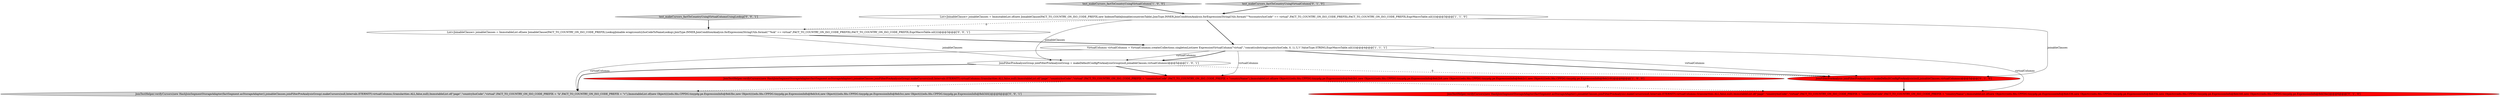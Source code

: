 digraph {
9 [style = filled, label = "List<JoinableClause> joinableClauses = ImmutableList.of(new JoinableClause(FACT_TO_COUNTRY_ON_ISO_CODE_PREFIX,LookupJoinable.wrap(countryIsoCodeToNameLookup),JoinType.INNER,JoinConditionAnalysis.forExpression(StringUtils.format(\"\"%sk\" == virtual\",FACT_TO_COUNTRY_ON_ISO_CODE_PREFIX),FACT_TO_COUNTRY_ON_ISO_CODE_PREFIX,ExprMacroTable.nil())))@@@3@@@['0', '0', '1']", fillcolor = white, shape = ellipse image = "AAA0AAABBB3BBB"];
5 [style = filled, label = "JoinFilterPreAnalysis joinFilterPreAnalysis = makeDefaultConfigPreAnalysis(null,joinableClauses,virtualColumns)@@@5@@@['0', '1', '0']", fillcolor = red, shape = ellipse image = "AAA1AAABBB2BBB"];
0 [style = filled, label = "test_makeCursors_factToCountryUsingVirtualColumn['1', '0', '0']", fillcolor = lightgray, shape = diamond image = "AAA0AAABBB1BBB"];
1 [style = filled, label = "List<JoinableClause> joinableClauses = ImmutableList.of(new JoinableClause(FACT_TO_COUNTRY_ON_ISO_CODE_PREFIX,new IndexedTableJoinable(countriesTable),JoinType.INNER,JoinConditionAnalysis.forExpression(StringUtils.format(\"\"%scountryIsoCode\" == virtual\",FACT_TO_COUNTRY_ON_ISO_CODE_PREFIX),FACT_TO_COUNTRY_ON_ISO_CODE_PREFIX,ExprMacroTable.nil())))@@@3@@@['1', '1', '0']", fillcolor = white, shape = ellipse image = "AAA0AAABBB1BBB"];
4 [style = filled, label = "VirtualColumns virtualColumns = VirtualColumns.create(Collections.singletonList(new ExpressionVirtualColumn(\"virtual\",\"concat(substring(countryIsoCode, 0, 1),'L')\",ValueType.STRING,ExprMacroTable.nil())))@@@4@@@['1', '1', '1']", fillcolor = white, shape = ellipse image = "AAA0AAABBB1BBB"];
8 [style = filled, label = "JoinTestHelper.verifyCursors(new HashJoinSegmentStorageAdapter(factSegment.asStorageAdapter(),joinableClauses,joinFilterPreAnalysisGroup).makeCursors(null,Intervals.ETERNITY,virtualColumns,Granularities.ALL,false,null),ImmutableList.of(\"page\",\"countryIsoCode\",\"virtual\",FACT_TO_COUNTRY_ON_ISO_CODE_PREFIX + \"k\",FACT_TO_COUNTRY_ON_ISO_CODE_PREFIX + \"v\"),ImmutableList.of(new Object((((edu.fdu.CPPDG.tinypdg.pe.ExpressionInfo@8eb3bc,new Object((((edu.fdu.CPPDG.tinypdg.pe.ExpressionInfo@8eb3c4,new Object((((edu.fdu.CPPDG.tinypdg.pe.ExpressionInfo@8eb3cc,new Object((((edu.fdu.CPPDG.tinypdg.pe.ExpressionInfo@8eb3d4))@@@6@@@['0', '0', '1']", fillcolor = lightgray, shape = ellipse image = "AAA0AAABBB3BBB"];
3 [style = filled, label = "JoinTestHelper.verifyCursors(new HashJoinSegmentStorageAdapter(factSegment.asStorageAdapter(),joinableClauses,joinFilterPreAnalysisGroup).makeCursors(null,Intervals.ETERNITY,virtualColumns,Granularities.ALL,false,null),ImmutableList.of(\"page\",\"countryIsoCode\",\"virtual\",FACT_TO_COUNTRY_ON_ISO_CODE_PREFIX + \"countryIsoCode\",FACT_TO_COUNTRY_ON_ISO_CODE_PREFIX + \"countryName\"),ImmutableList.of(new Object((((edu.fdu.CPPDG.tinypdg.pe.ExpressionInfo@8eb2b1,new Object((((edu.fdu.CPPDG.tinypdg.pe.ExpressionInfo@8eb2b9,new Object((((edu.fdu.CPPDG.tinypdg.pe.ExpressionInfo@8eb2c1,new Object((((edu.fdu.CPPDG.tinypdg.pe.ExpressionInfo@8eb2c9))@@@6@@@['1', '0', '0']", fillcolor = red, shape = ellipse image = "AAA1AAABBB1BBB"];
2 [style = filled, label = "JoinFilterPreAnalysisGroup joinFilterPreAnalysisGroup = makeDefaultConfigPreAnalysisGroup(null,joinableClauses,virtualColumns)@@@5@@@['1', '0', '1']", fillcolor = white, shape = ellipse image = "AAA0AAABBB1BBB"];
6 [style = filled, label = "JoinTestHelper.verifyCursors(new HashJoinSegmentStorageAdapter(factSegment.asStorageAdapter(),joinableClauses,joinFilterPreAnalysis).makeCursors(null,Intervals.ETERNITY,virtualColumns,Granularities.ALL,false,null),ImmutableList.of(\"page\",\"countryIsoCode\",\"virtual\",FACT_TO_COUNTRY_ON_ISO_CODE_PREFIX + \"countryIsoCode\",FACT_TO_COUNTRY_ON_ISO_CODE_PREFIX + \"countryName\"),ImmutableList.of(new Object((((edu.fdu.CPPDG.tinypdg.pe.ExpressionInfo@8eb336,new Object((((edu.fdu.CPPDG.tinypdg.pe.ExpressionInfo@8eb33e,new Object((((edu.fdu.CPPDG.tinypdg.pe.ExpressionInfo@8eb346,new Object((((edu.fdu.CPPDG.tinypdg.pe.ExpressionInfo@8eb34e))@@@6@@@['0', '1', '0']", fillcolor = red, shape = ellipse image = "AAA1AAABBB2BBB"];
7 [style = filled, label = "test_makeCursors_factToCountryUsingVirtualColumn['0', '1', '0']", fillcolor = lightgray, shape = diamond image = "AAA0AAABBB2BBB"];
10 [style = filled, label = "test_makeCursors_factToCountryUsingVirtualColumnUsingLookup['0', '0', '1']", fillcolor = lightgray, shape = diamond image = "AAA0AAABBB3BBB"];
4->6 [style = solid, label="virtualColumns"];
1->4 [style = bold, label=""];
4->2 [style = solid, label="virtualColumns"];
3->6 [style = dashed, label="0"];
7->1 [style = bold, label=""];
9->4 [style = bold, label=""];
2->3 [style = bold, label=""];
1->9 [style = dashed, label="0"];
4->2 [style = bold, label=""];
9->2 [style = solid, label="joinableClauses"];
4->5 [style = solid, label="virtualColumns"];
2->5 [style = dashed, label="0"];
4->3 [style = solid, label="virtualColumns"];
4->8 [style = solid, label="virtualColumns"];
5->6 [style = bold, label=""];
0->1 [style = bold, label=""];
1->2 [style = solid, label="joinableClauses"];
3->8 [style = dashed, label="0"];
10->9 [style = bold, label=""];
1->5 [style = solid, label="joinableClauses"];
4->5 [style = bold, label=""];
2->8 [style = bold, label=""];
}
